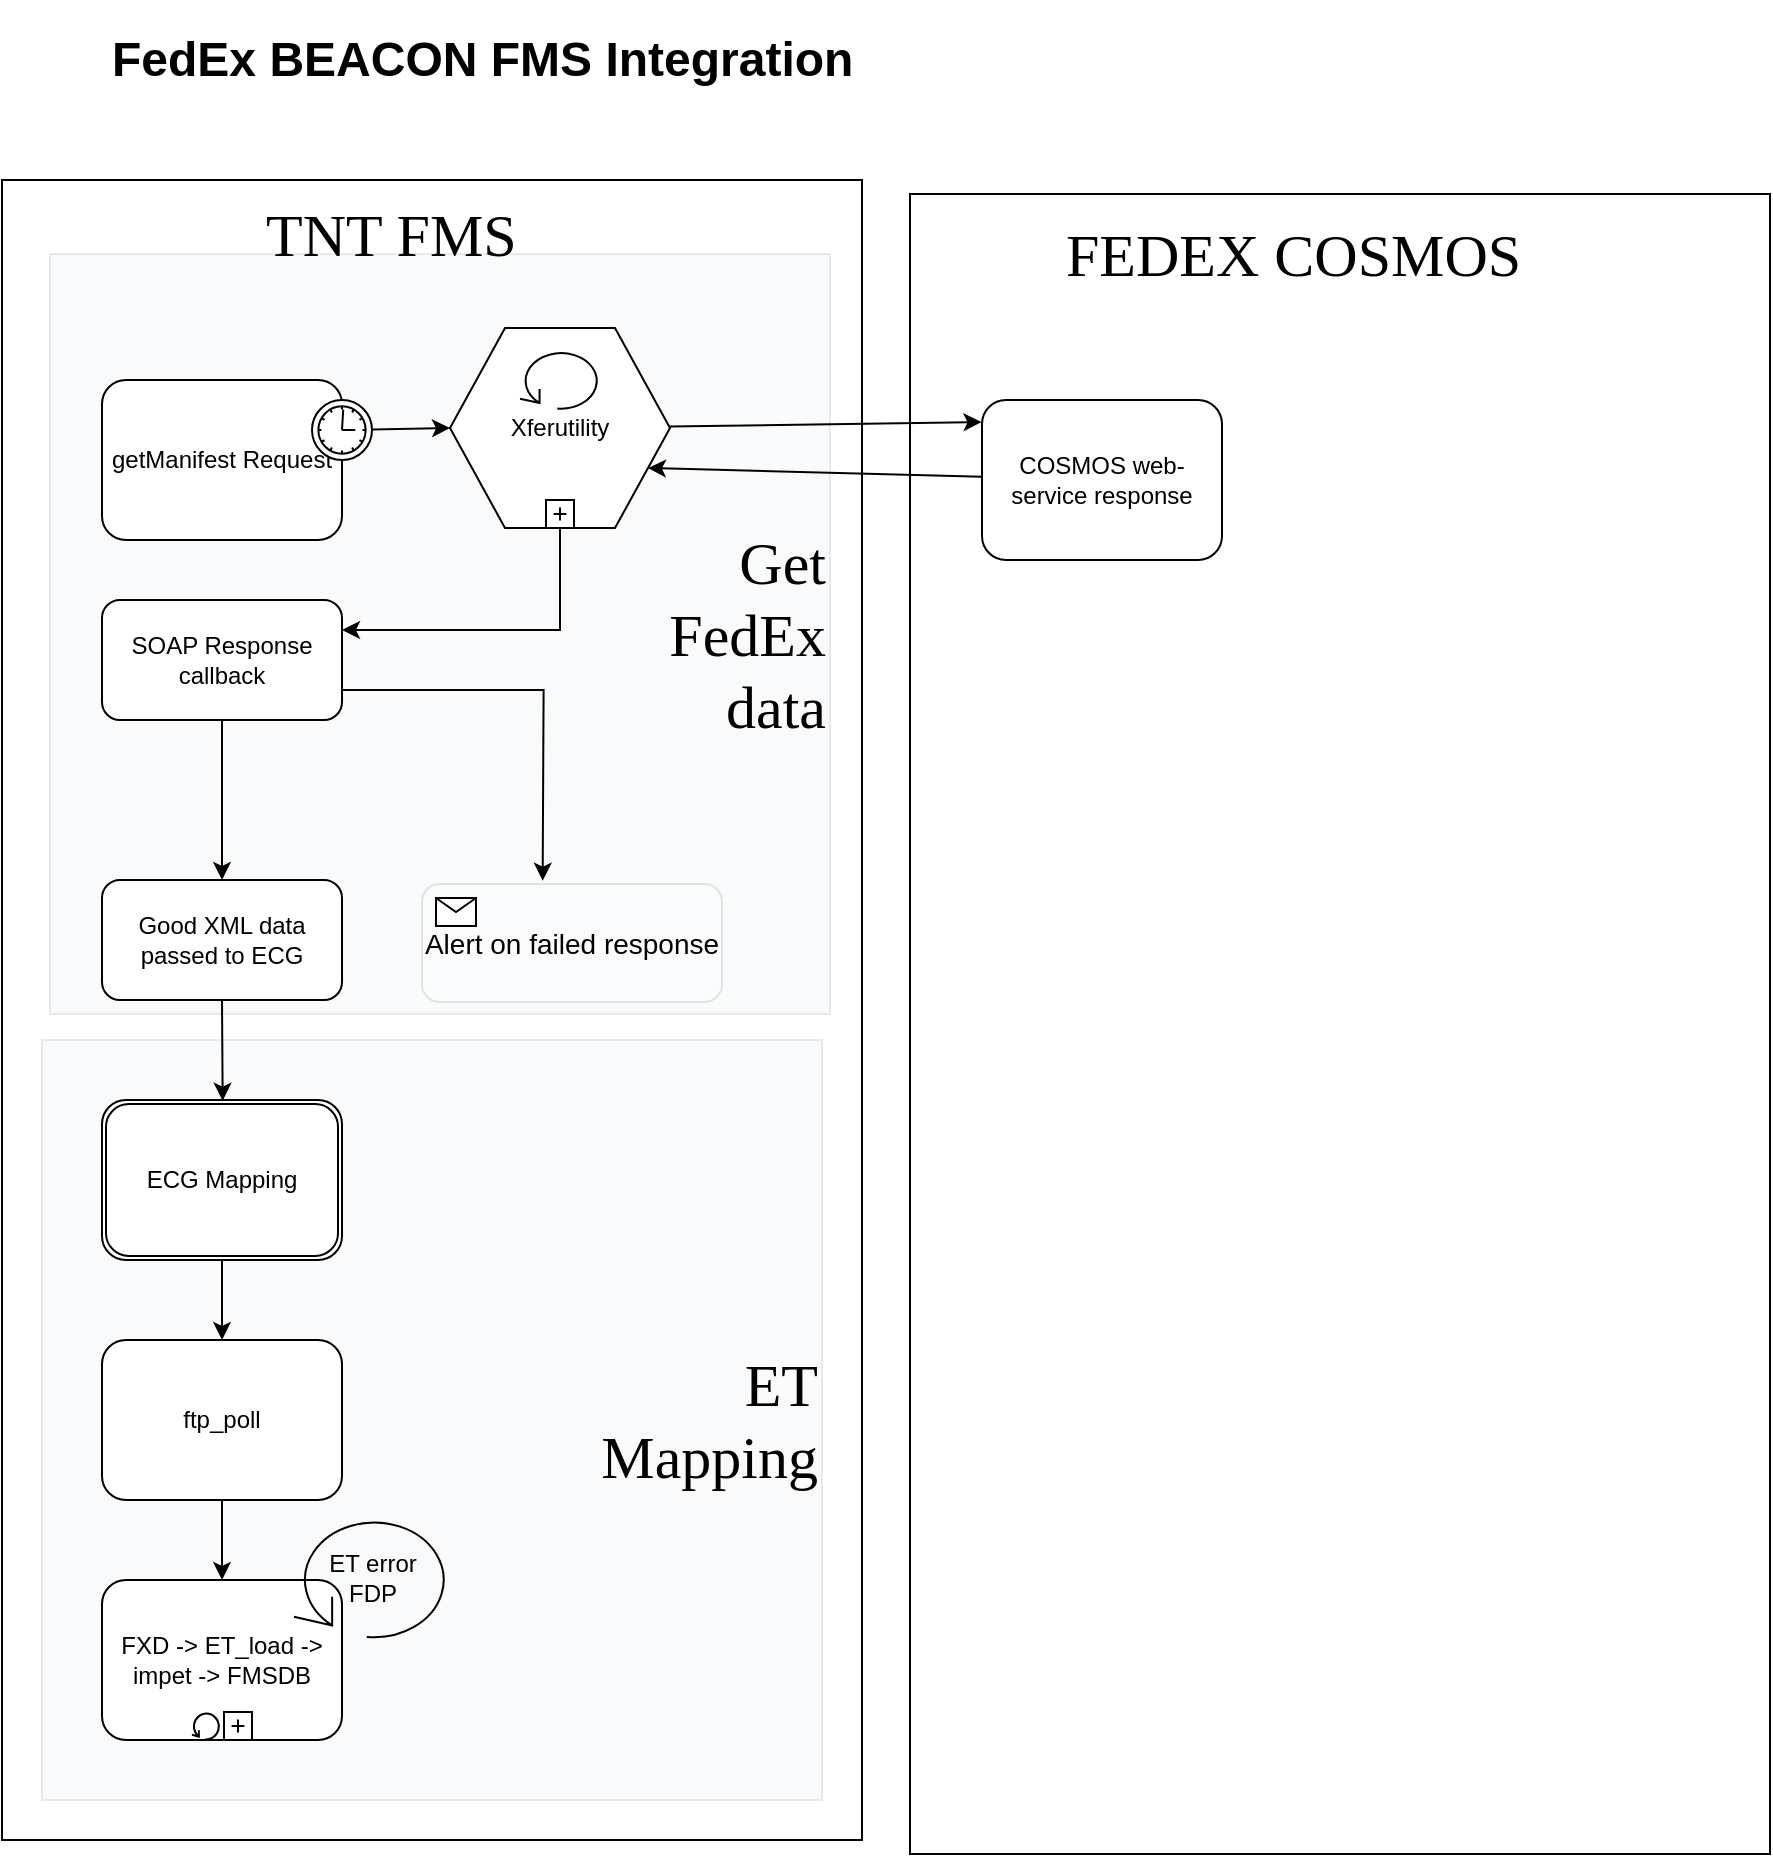 <mxfile version="10.3.5" type="github"><diagram name="Page-1" id="2a216829-ef6e-dabb-86c1-c78162f3ba2b"><mxGraphModel dx="2113" dy="873" grid="1" gridSize="10" guides="1" tooltips="1" connect="1" arrows="1" fold="1" page="1" pageScale="1" pageWidth="850" pageHeight="1900" background="#ffffff" math="0" shadow="0"><root><mxCell id="0"/><mxCell id="1" parent="0"/><mxCell id="7FFsM7TeWENmaCc77YgF-48" value="" style="rounded=0;whiteSpace=wrap;html=1;fontFamily=Lucida Console;fontSize=30;align=right;" vertex="1" parent="1"><mxGeometry x="-30" y="390" width="430" height="830" as="geometry"/></mxCell><mxCell id="7FFsM7TeWENmaCc77YgF-54" value="Get&lt;br&gt;FedEx&lt;br&gt;data&lt;br&gt;" style="rounded=0;whiteSpace=wrap;html=1;fontFamily=Lucida Console;fontSize=30;align=right;opacity=10;fillColor=#bac8d3;strokeColor=#23445d;" vertex="1" parent="1"><mxGeometry x="-6" y="427" width="390" height="380" as="geometry"/></mxCell><mxCell id="7FFsM7TeWENmaCc77YgF-53" value="ET&lt;br&gt;Mapping" style="rounded=0;whiteSpace=wrap;html=1;fontFamily=Lucida Console;fontSize=30;align=right;opacity=10;fillColor=#bac8d3;strokeColor=#23445d;" vertex="1" parent="1"><mxGeometry x="-10" y="820" width="390" height="380" as="geometry"/></mxCell><mxCell id="7FFsM7TeWENmaCc77YgF-50" value="" style="rounded=0;whiteSpace=wrap;html=1;fontFamily=Lucida Console;fontSize=30;align=right;" vertex="1" parent="1"><mxGeometry x="424" y="397" width="430" height="830" as="geometry"/></mxCell><mxCell id="7FFsM7TeWENmaCc77YgF-1" value="&lt;h1&gt;FedEx BEACON FMS Integration&lt;/h1&gt;" style="text;html=1;strokeColor=none;fillColor=none;spacing=5;spacingTop=-20;whiteSpace=wrap;overflow=hidden;rounded=0;" vertex="1" parent="1"><mxGeometry x="20" y="310" width="440" height="60" as="geometry"/></mxCell><mxCell id="7FFsM7TeWENmaCc77YgF-4" value="COSMOS web-service response&lt;br&gt;" style="shape=ext;rounded=1;html=1;whiteSpace=wrap;" vertex="1" parent="1"><mxGeometry x="460" y="500" width="120" height="80" as="geometry"/></mxCell><mxCell id="7FFsM7TeWENmaCc77YgF-5" value="getManifest Request" style="html=1;whiteSpace=wrap;rounded=1;" vertex="1" parent="1"><mxGeometry x="20" y="490" width="120" height="80" as="geometry"/></mxCell><mxCell id="7FFsM7TeWENmaCc77YgF-6" value="" style="shape=mxgraph.bpmn.timer_start;perimeter=ellipsePerimeter;html=1;labelPosition=right;labelBackgroundColor=#ffffff;align=left;outlineConnect=0;" vertex="1" parent="7FFsM7TeWENmaCc77YgF-5"><mxGeometry x="1" width="30" height="30" relative="1" as="geometry"><mxPoint x="-15" y="10" as="offset"/></mxGeometry></mxCell><mxCell id="7FFsM7TeWENmaCc77YgF-7" value="" style="endArrow=classic;html=1;entryX=1;entryY=0.75;entryDx=0;entryDy=0;" edge="1" parent="1" source="7FFsM7TeWENmaCc77YgF-4" target="7FFsM7TeWENmaCc77YgF-19"><mxGeometry width="50" height="50" relative="1" as="geometry"><mxPoint x="20" y="640" as="sourcePoint"/><mxPoint x="120" y="680" as="targetPoint"/></mxGeometry></mxCell><mxCell id="7FFsM7TeWENmaCc77YgF-8" value="" style="endArrow=classic;html=1;entryX=-0.002;entryY=0.138;entryDx=0;entryDy=0;entryPerimeter=0;" edge="1" parent="1" source="7FFsM7TeWENmaCc77YgF-19" target="7FFsM7TeWENmaCc77YgF-4"><mxGeometry width="50" height="50" relative="1" as="geometry"><mxPoint x="20" y="650" as="sourcePoint"/><mxPoint x="70" y="600" as="targetPoint"/></mxGeometry></mxCell><mxCell id="7FFsM7TeWENmaCc77YgF-14" value="" style="edgeStyle=orthogonalEdgeStyle;rounded=0;orthogonalLoop=1;jettySize=auto;html=1;" edge="1" parent="1" source="7FFsM7TeWENmaCc77YgF-9" target="7FFsM7TeWENmaCc77YgF-10"><mxGeometry relative="1" as="geometry"/></mxCell><mxCell id="7FFsM7TeWENmaCc77YgF-18" style="edgeStyle=orthogonalEdgeStyle;rounded=0;orthogonalLoop=1;jettySize=auto;html=1;exitX=1;exitY=0.75;exitDx=0;exitDy=0;entryX=0.5;entryY=0;entryDx=0;entryDy=0;" edge="1" parent="1" source="7FFsM7TeWENmaCc77YgF-9"><mxGeometry relative="1" as="geometry"><mxPoint x="240.333" y="740.333" as="targetPoint"/></mxGeometry></mxCell><mxCell id="7FFsM7TeWENmaCc77YgF-9" value="SOAP Response callback&lt;br&gt;" style="rounded=1;whiteSpace=wrap;html=1;" vertex="1" parent="1"><mxGeometry x="20" y="600" width="120" height="60" as="geometry"/></mxCell><mxCell id="7FFsM7TeWENmaCc77YgF-10" value="Good XML data passed to ECG" style="rounded=1;whiteSpace=wrap;html=1;" vertex="1" parent="1"><mxGeometry x="20" y="740" width="120" height="60" as="geometry"/></mxCell><mxCell id="7FFsM7TeWENmaCc77YgF-22" style="edgeStyle=orthogonalEdgeStyle;rounded=0;orthogonalLoop=1;jettySize=auto;html=1;entryX=1;entryY=0.25;entryDx=0;entryDy=0;startArrow=none;startFill=0;" edge="1" parent="1" source="7FFsM7TeWENmaCc77YgF-19" target="7FFsM7TeWENmaCc77YgF-9"><mxGeometry relative="1" as="geometry"><Array as="points"><mxPoint x="249" y="615"/></Array></mxGeometry></mxCell><mxCell id="7FFsM7TeWENmaCc77YgF-19" value="Xferutility" style="shape=hexagon;whiteSpace=wrap;html=1;perimeter=hexagonPerimeter;rounded=0;" vertex="1" parent="1"><mxGeometry x="194" y="464" width="110" height="100" as="geometry"/></mxCell><mxCell id="7FFsM7TeWENmaCc77YgF-20" value="" style="html=1;shape=plus;" vertex="1" parent="7FFsM7TeWENmaCc77YgF-19"><mxGeometry x="0.5" y="1" width="14" height="14" relative="1" as="geometry"><mxPoint x="-7" y="-14" as="offset"/></mxGeometry></mxCell><mxCell id="7FFsM7TeWENmaCc77YgF-23" value="" style="shape=mxgraph.bpmn.loop;html=1;outlineConnect=0;" vertex="1" parent="7FFsM7TeWENmaCc77YgF-19"><mxGeometry x="35" y="11" width="40" height="30" as="geometry"/></mxCell><mxCell id="7FFsM7TeWENmaCc77YgF-21" value="" style="endArrow=classic;html=1;entryX=0;entryY=0.5;entryDx=0;entryDy=0;" edge="1" parent="1" source="7FFsM7TeWENmaCc77YgF-6" target="7FFsM7TeWENmaCc77YgF-19"><mxGeometry width="50" height="50" relative="1" as="geometry"><mxPoint x="154.999" y="514.834" as="sourcePoint"/><mxPoint x="459.765" y="511.059" as="targetPoint"/></mxGeometry></mxCell><mxCell id="7FFsM7TeWENmaCc77YgF-26" value="" style="edgeStyle=orthogonalEdgeStyle;rounded=0;orthogonalLoop=1;jettySize=auto;html=1;startArrow=none;startFill=0;entryX=0.5;entryY=0;entryDx=0;entryDy=0;" edge="1" parent="1" source="7FFsM7TeWENmaCc77YgF-24" target="7FFsM7TeWENmaCc77YgF-27"><mxGeometry relative="1" as="geometry"><mxPoint x="220" y="890" as="targetPoint"/></mxGeometry></mxCell><mxCell id="7FFsM7TeWENmaCc77YgF-24" value="ECG Mapping" style="shape=ext;rounded=1;html=1;whiteSpace=wrap;double=1;" vertex="1" parent="1"><mxGeometry x="20" y="850" width="120" height="80" as="geometry"/></mxCell><mxCell id="7FFsM7TeWENmaCc77YgF-30" value="" style="edgeStyle=orthogonalEdgeStyle;rounded=0;orthogonalLoop=1;jettySize=auto;html=1;startArrow=none;startFill=0;entryX=0.5;entryY=0;entryDx=0;entryDy=0;" edge="1" parent="1" source="7FFsM7TeWENmaCc77YgF-27" target="7FFsM7TeWENmaCc77YgF-31"><mxGeometry relative="1" as="geometry"><mxPoint x="80" y="1090" as="targetPoint"/></mxGeometry></mxCell><mxCell id="7FFsM7TeWENmaCc77YgF-27" value="ftp_poll" style="shape=ext;rounded=1;html=1;whiteSpace=wrap;" vertex="1" parent="1"><mxGeometry x="20" y="970" width="120" height="80" as="geometry"/></mxCell><mxCell id="7FFsM7TeWENmaCc77YgF-31" value="FXD -&amp;gt; ET_load -&amp;gt; impet -&amp;gt; FMSDB" style="html=1;whiteSpace=wrap;rounded=1" vertex="1" parent="1"><mxGeometry x="20" y="1090" width="120" height="80" as="geometry"/></mxCell><mxCell id="7FFsM7TeWENmaCc77YgF-32" value="" style="html=1;shape=mxgraph.bpmn.loop;outlineConnect=0;" vertex="1" parent="7FFsM7TeWENmaCc77YgF-31"><mxGeometry x="0.5" y="1" width="14" height="14" relative="1" as="geometry"><mxPoint x="-15" y="-14" as="offset"/></mxGeometry></mxCell><mxCell id="7FFsM7TeWENmaCc77YgF-33" value="" style="html=1;shape=plus;" vertex="1" parent="7FFsM7TeWENmaCc77YgF-31"><mxGeometry x="0.5" y="1" width="14" height="14" relative="1" as="geometry"><mxPoint x="1" y="-14" as="offset"/></mxGeometry></mxCell><mxCell id="7FFsM7TeWENmaCc77YgF-38" value="ET error&lt;br&gt;FDP&lt;br&gt;" style="shape=mxgraph.bpmn.loop;html=1;outlineConnect=0;" vertex="1" parent="1"><mxGeometry x="116" y="1058" width="78" height="62" as="geometry"/></mxCell><mxCell id="7FFsM7TeWENmaCc77YgF-49" value="TNT FMS&lt;br&gt;" style="text;html=1;resizable=0;points=[];autosize=1;align=left;verticalAlign=top;spacingTop=-4;fontSize=30;fontFamily=Lucida Console;" vertex="1" parent="1"><mxGeometry x="100" y="397" width="140" height="40" as="geometry"/></mxCell><mxCell id="7FFsM7TeWENmaCc77YgF-51" value="FEDEX COSMOS&lt;br&gt;" style="text;html=1;resizable=0;points=[];autosize=1;align=left;verticalAlign=top;spacingTop=-4;fontSize=30;fontFamily=Lucida Console;" vertex="1" parent="1"><mxGeometry x="500" y="407" width="230" height="40" as="geometry"/></mxCell><mxCell id="7FFsM7TeWENmaCc77YgF-52" value="" style="endArrow=classic;html=1;fontFamily=Lucida Console;fontSize=30;entryX=0.304;entryY=0.081;entryDx=0;entryDy=0;entryPerimeter=0;exitX=0.5;exitY=1;exitDx=0;exitDy=0;" edge="1" parent="1" source="7FFsM7TeWENmaCc77YgF-10"><mxGeometry width="50" height="50" relative="1" as="geometry"><mxPoint x="95.488" y="810" as="sourcePoint"/><mxPoint x="80.333" y="850.333" as="targetPoint"/></mxGeometry></mxCell><mxCell id="7FFsM7TeWENmaCc77YgF-55" value="Alert on failed response" style="html=1;whiteSpace=wrap;rounded=1;fontFamily=Helvetica;fontSize=14;opacity=10;align=center;" vertex="1" parent="1"><mxGeometry x="180" y="742" width="150" height="59" as="geometry"/></mxCell><mxCell id="7FFsM7TeWENmaCc77YgF-56" value="" style="html=1;shape=message;outlineConnect=0;" vertex="1" parent="7FFsM7TeWENmaCc77YgF-55"><mxGeometry width="20" height="14" relative="1" as="geometry"><mxPoint x="7" y="7" as="offset"/></mxGeometry></mxCell></root></mxGraphModel></diagram></mxfile>